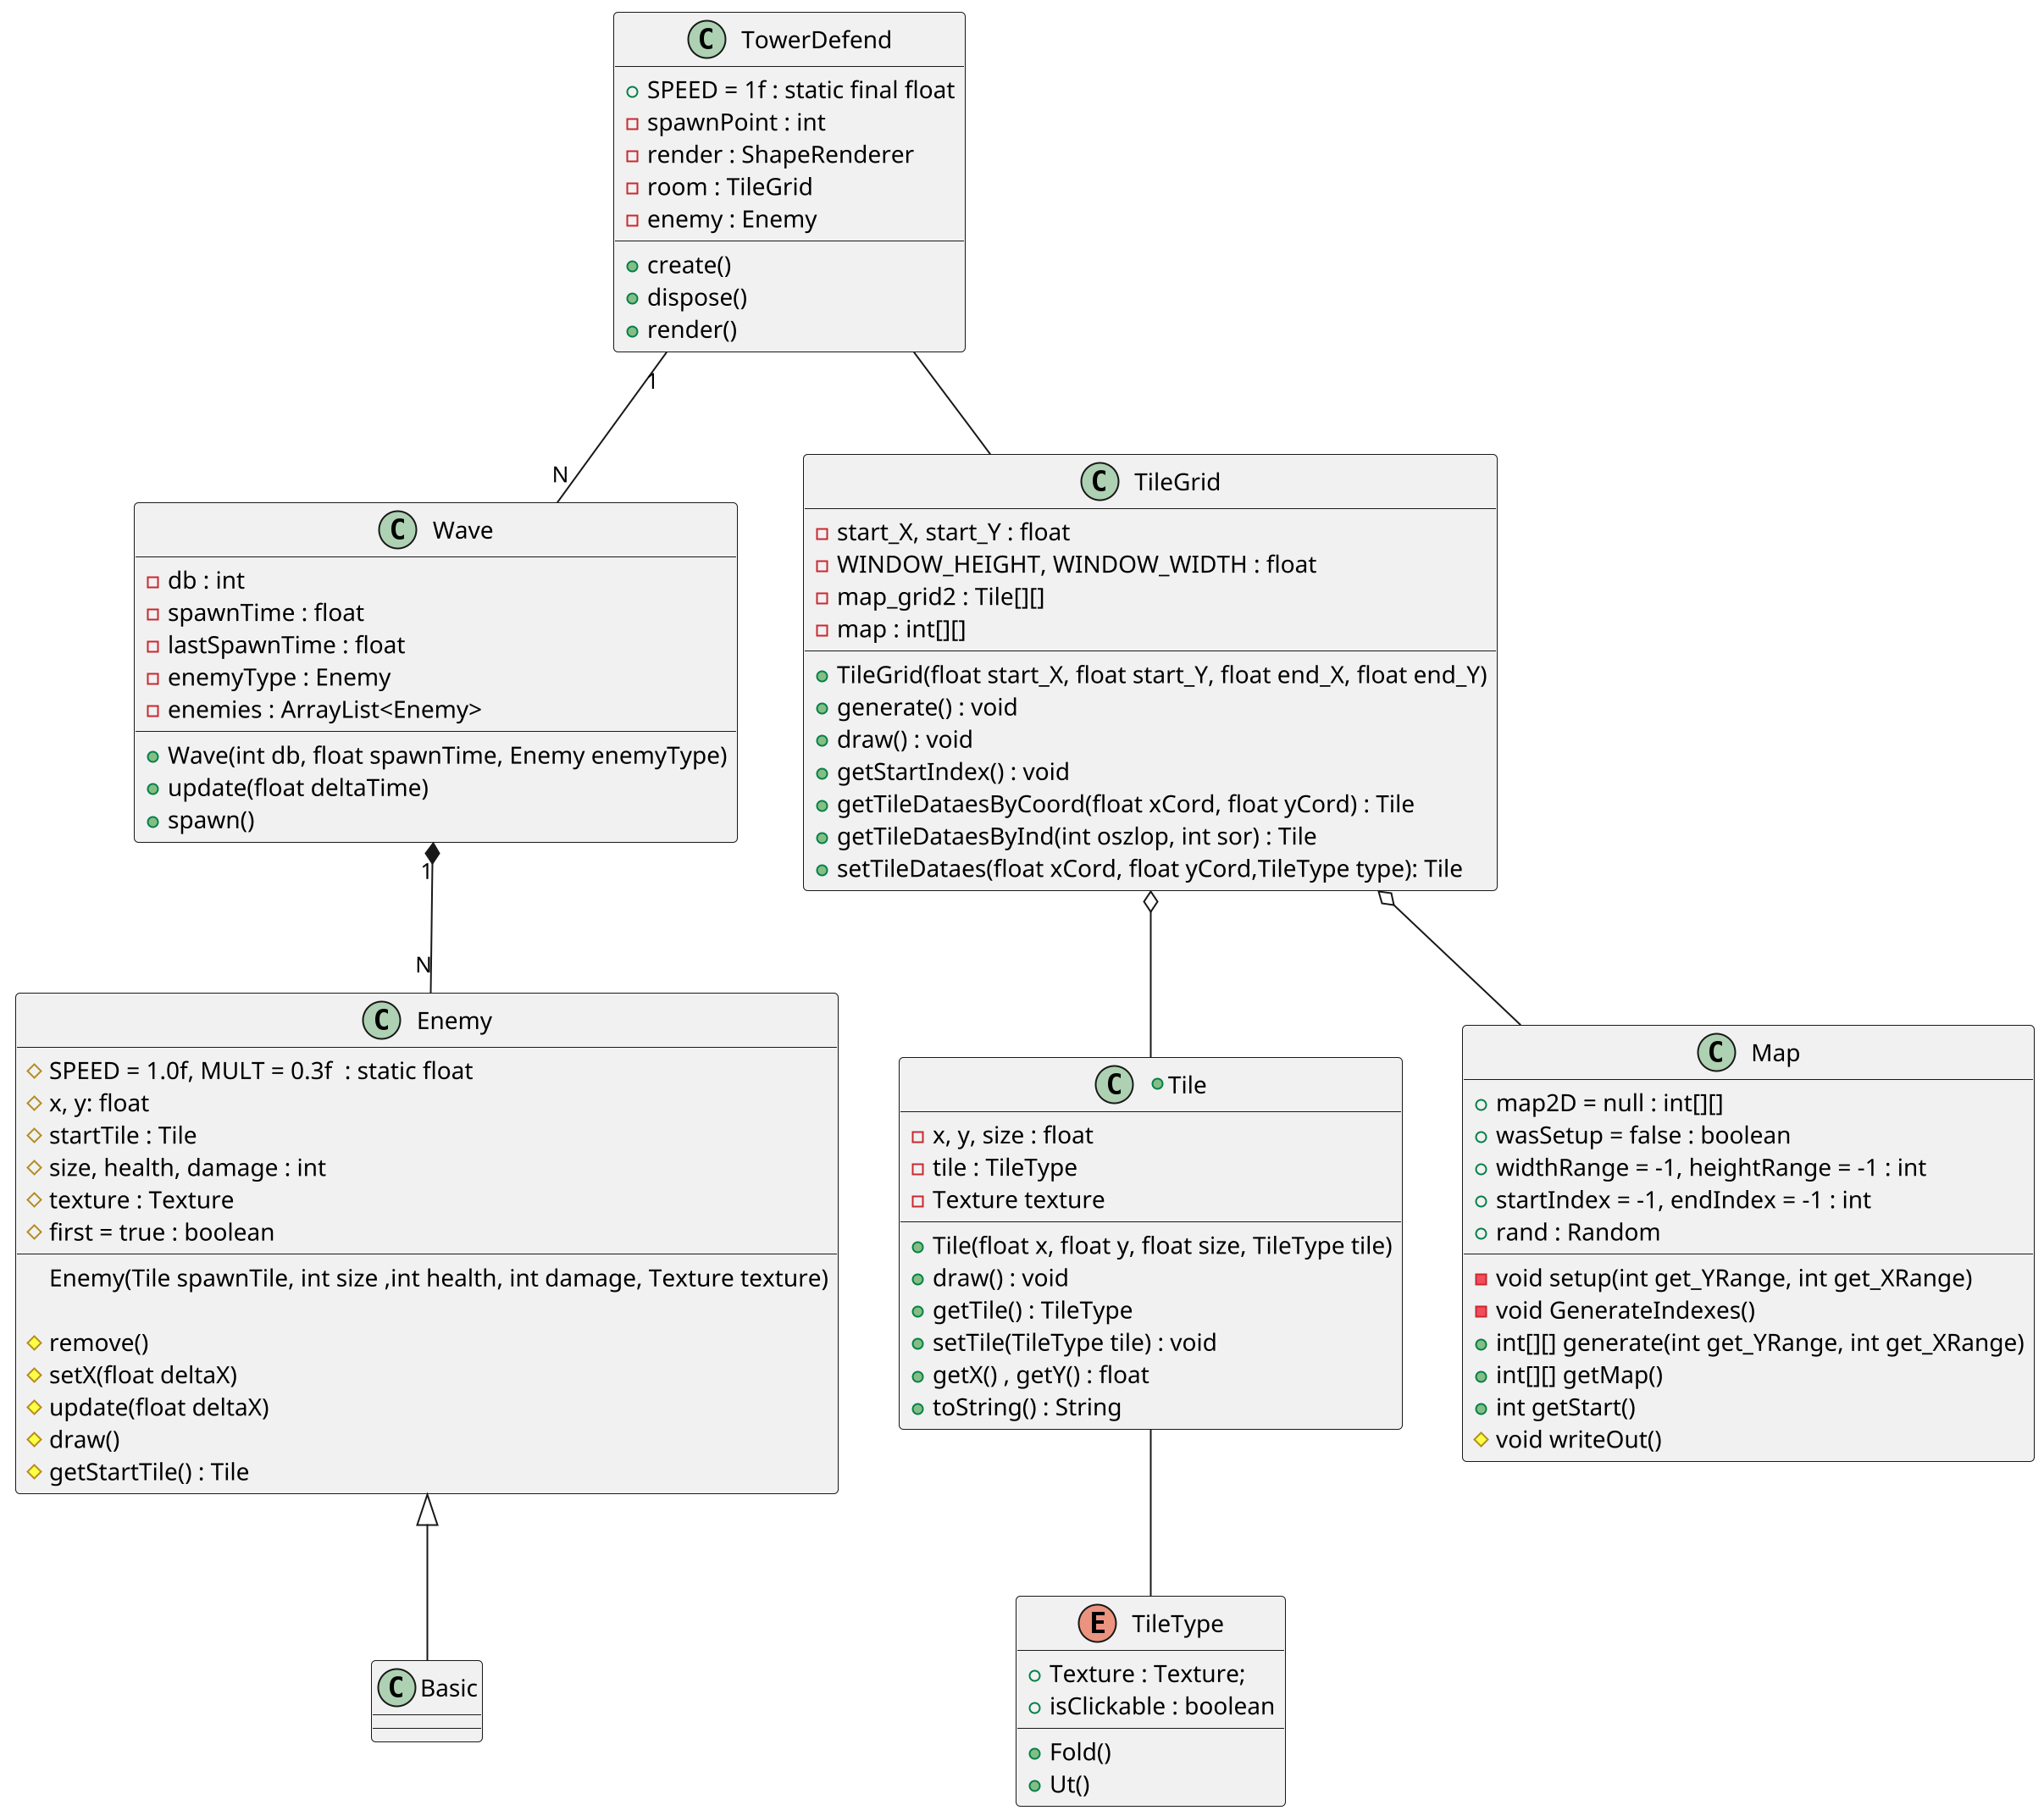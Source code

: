 @startuml
scale 2
enum TileType {
    +Texture : Texture;
    +isClickable : boolean
    +Fold()
    +Ut()
}
+class Tile {
    -x, y, size : float
    -tile : TileType
    -Texture texture
    +Tile(float x, float y, float size, TileType tile)
    +draw() : void
    +getTile() : TileType 
    +setTile(TileType tile) : void
    +getX() , getY() : float
    +toString() : String
}
class TowerDefend {
	+SPEED = 1f : static final float 
	-spawnPoint : int
	-render : ShapeRenderer
	-room : TileGrid
	-enemy : Enemy
	+create()	
	+dispose()
	+render()
}
class Enemy {
    #SPEED = 1.0f, MULT = 0.3f  : static float
    #x, y: float
    #startTile : Tile
    #size, health, damage : int                     
    #texture : Texture
    #first = true : boolean
    Enemy(Tile spawnTile, int size ,int health, int damage, Texture texture)
    
    #remove()
    #setX(float deltaX)
    #update(float deltaX)
    #draw()
    #getStartTile() : Tile
}
class Basic
class Wave {
    -db : int
    -spawnTime : float
    -lastSpawnTime : float
    -enemyType : Enemy
    -enemies : ArrayList<Enemy>

    +Wave(int db, float spawnTime, Enemy enemyType)
    +update(float deltaTime)
    +spawn()
}

class Map {
    +map2D = null : int[][]
    +wasSetup = false : boolean
    +widthRange = -1, heightRange = -1 : int
    +startIndex = -1, endIndex = -1 : int
    +rand : Random 

    -void setup(int get_YRange, int get_XRange)
    -void GenerateIndexes()
    +int[][] generate(int get_YRange, int get_XRange)
    +int[][] getMap()
    +int getStart()
    #void writeOut()
}

class TileGrid{
    -start_X, start_Y : float
    -WINDOW_HEIGHT, WINDOW_WIDTH : float
    -map_grid2 : Tile[][]
    -map : int[][]
    +TileGrid(float start_X, float start_Y, float end_X, float end_Y)
    +generate() : void
    +draw() : void
    +getStartIndex() : void 
    +getTileDataesByCoord(float xCord, float yCord) : Tile
    +getTileDataesByInd(int oszlop, int sor) : Tile
    +setTileDataes(float xCord, float yCord,TileType type): Tile
}

TowerDefend "1" -- "N" Wave
TowerDefend -- TileGrid 
TileGrid o-- Map
TileGrid o-- Tile
Tile -- TileType
Wave "1" *-- "N" Enemy
Enemy <|-- Basic
@enduml